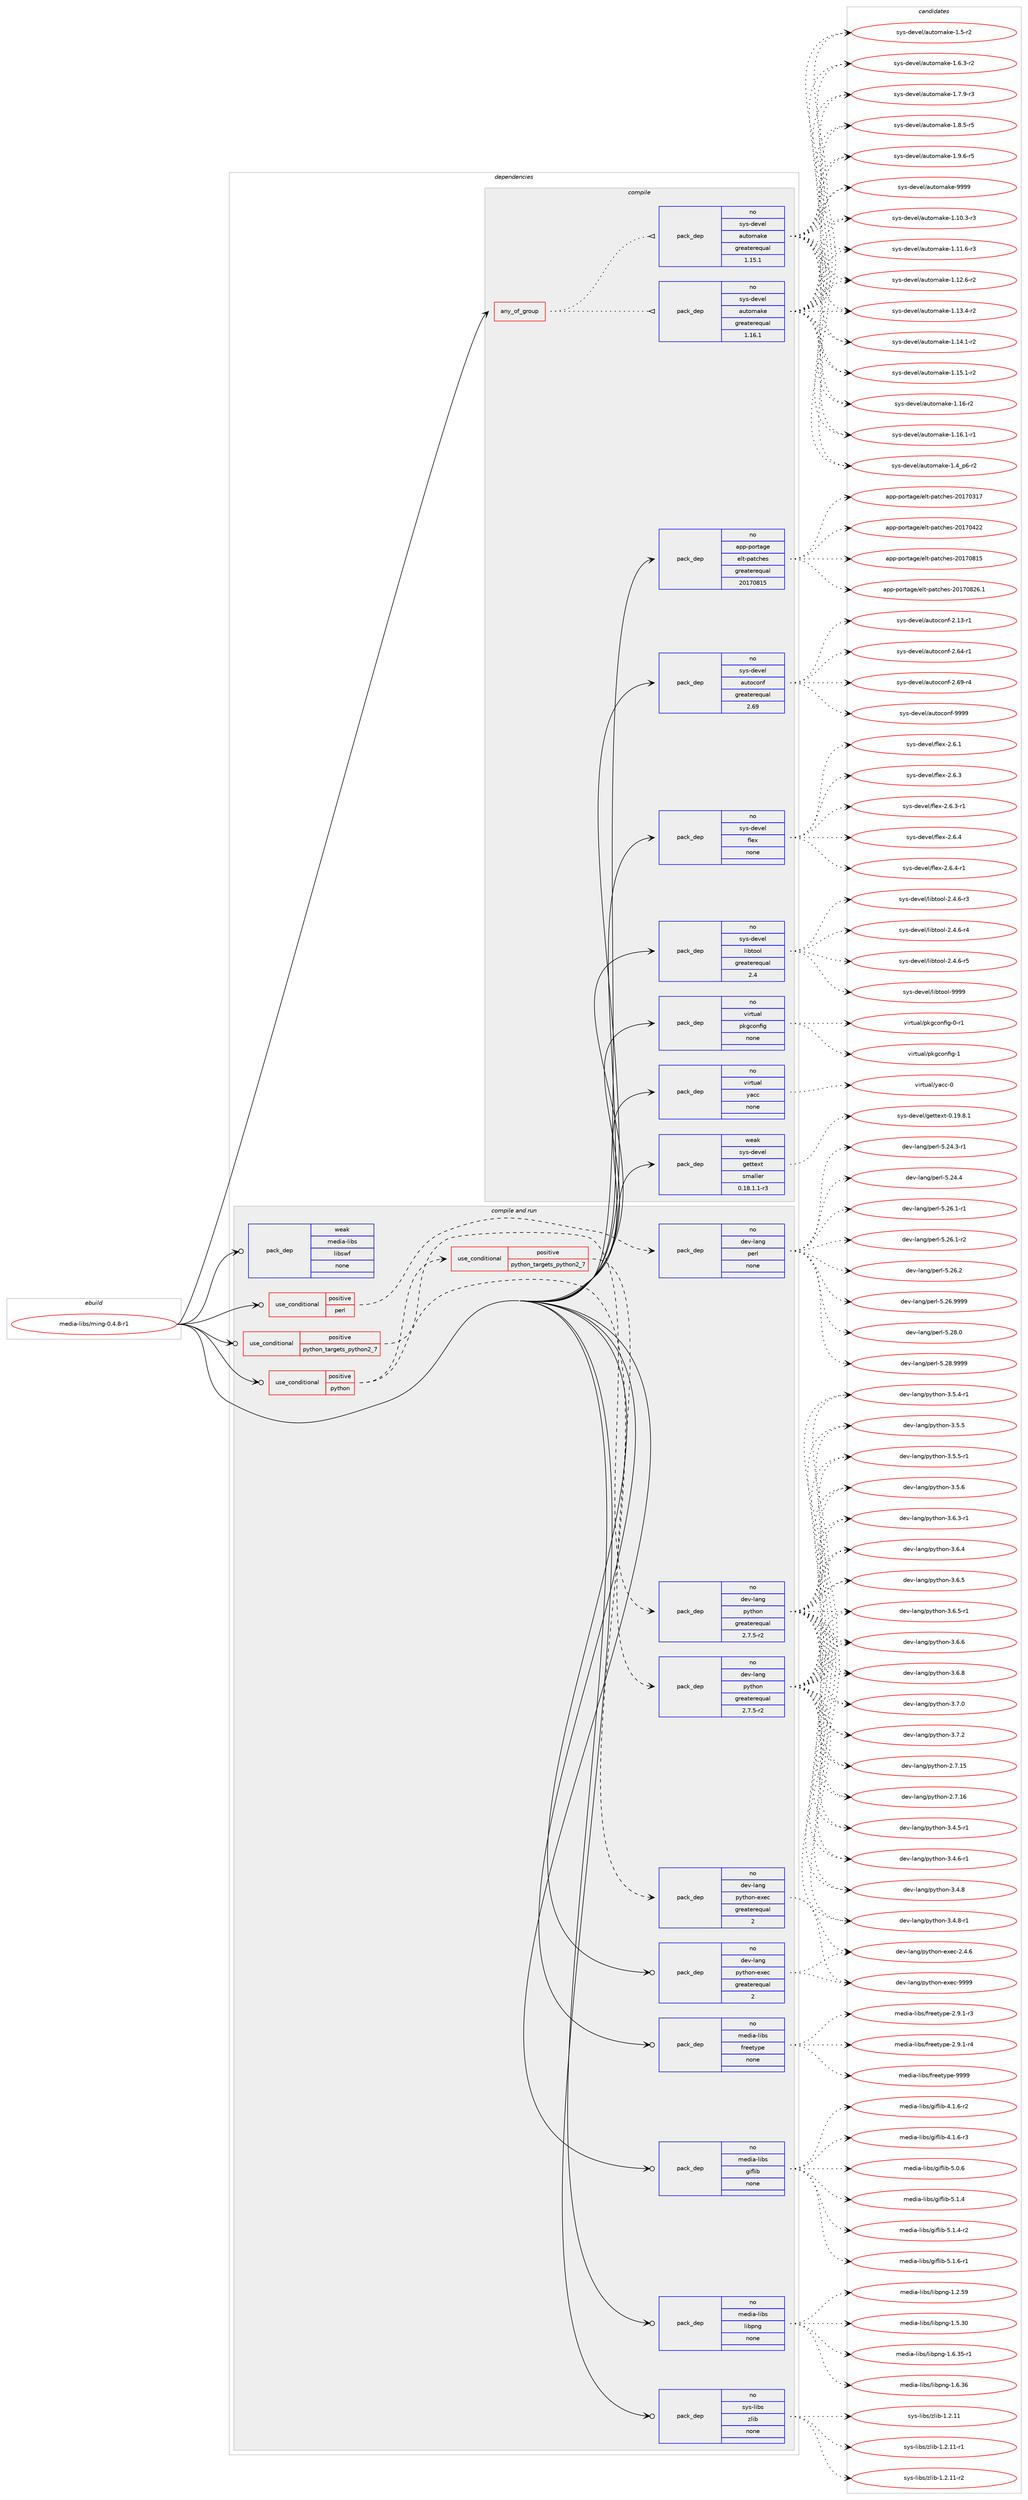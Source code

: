 digraph prolog {

# *************
# Graph options
# *************

newrank=true;
concentrate=true;
compound=true;
graph [rankdir=LR,fontname=Helvetica,fontsize=10,ranksep=1.5];#, ranksep=2.5, nodesep=0.2];
edge  [arrowhead=vee];
node  [fontname=Helvetica,fontsize=10];

# **********
# The ebuild
# **********

subgraph cluster_leftcol {
color=gray;
rank=same;
label=<<i>ebuild</i>>;
id [label="media-libs/ming-0.4.8-r1", color=red, width=4, href="../media-libs/ming-0.4.8-r1.svg"];
}

# ****************
# The dependencies
# ****************

subgraph cluster_midcol {
color=gray;
label=<<i>dependencies</i>>;
subgraph cluster_compile {
fillcolor="#eeeeee";
style=filled;
label=<<i>compile</i>>;
subgraph any25289 {
dependency1616488 [label=<<TABLE BORDER="0" CELLBORDER="1" CELLSPACING="0" CELLPADDING="4"><TR><TD CELLPADDING="10">any_of_group</TD></TR></TABLE>>, shape=none, color=red];subgraph pack1155026 {
dependency1616489 [label=<<TABLE BORDER="0" CELLBORDER="1" CELLSPACING="0" CELLPADDING="4" WIDTH="220"><TR><TD ROWSPAN="6" CELLPADDING="30">pack_dep</TD></TR><TR><TD WIDTH="110">no</TD></TR><TR><TD>sys-devel</TD></TR><TR><TD>automake</TD></TR><TR><TD>greaterequal</TD></TR><TR><TD>1.16.1</TD></TR></TABLE>>, shape=none, color=blue];
}
dependency1616488:e -> dependency1616489:w [weight=20,style="dotted",arrowhead="oinv"];
subgraph pack1155027 {
dependency1616490 [label=<<TABLE BORDER="0" CELLBORDER="1" CELLSPACING="0" CELLPADDING="4" WIDTH="220"><TR><TD ROWSPAN="6" CELLPADDING="30">pack_dep</TD></TR><TR><TD WIDTH="110">no</TD></TR><TR><TD>sys-devel</TD></TR><TR><TD>automake</TD></TR><TR><TD>greaterequal</TD></TR><TR><TD>1.15.1</TD></TR></TABLE>>, shape=none, color=blue];
}
dependency1616488:e -> dependency1616490:w [weight=20,style="dotted",arrowhead="oinv"];
}
id:e -> dependency1616488:w [weight=20,style="solid",arrowhead="vee"];
subgraph pack1155028 {
dependency1616491 [label=<<TABLE BORDER="0" CELLBORDER="1" CELLSPACING="0" CELLPADDING="4" WIDTH="220"><TR><TD ROWSPAN="6" CELLPADDING="30">pack_dep</TD></TR><TR><TD WIDTH="110">no</TD></TR><TR><TD>app-portage</TD></TR><TR><TD>elt-patches</TD></TR><TR><TD>greaterequal</TD></TR><TR><TD>20170815</TD></TR></TABLE>>, shape=none, color=blue];
}
id:e -> dependency1616491:w [weight=20,style="solid",arrowhead="vee"];
subgraph pack1155029 {
dependency1616492 [label=<<TABLE BORDER="0" CELLBORDER="1" CELLSPACING="0" CELLPADDING="4" WIDTH="220"><TR><TD ROWSPAN="6" CELLPADDING="30">pack_dep</TD></TR><TR><TD WIDTH="110">no</TD></TR><TR><TD>sys-devel</TD></TR><TR><TD>autoconf</TD></TR><TR><TD>greaterequal</TD></TR><TR><TD>2.69</TD></TR></TABLE>>, shape=none, color=blue];
}
id:e -> dependency1616492:w [weight=20,style="solid",arrowhead="vee"];
subgraph pack1155030 {
dependency1616493 [label=<<TABLE BORDER="0" CELLBORDER="1" CELLSPACING="0" CELLPADDING="4" WIDTH="220"><TR><TD ROWSPAN="6" CELLPADDING="30">pack_dep</TD></TR><TR><TD WIDTH="110">no</TD></TR><TR><TD>sys-devel</TD></TR><TR><TD>flex</TD></TR><TR><TD>none</TD></TR><TR><TD></TD></TR></TABLE>>, shape=none, color=blue];
}
id:e -> dependency1616493:w [weight=20,style="solid",arrowhead="vee"];
subgraph pack1155031 {
dependency1616494 [label=<<TABLE BORDER="0" CELLBORDER="1" CELLSPACING="0" CELLPADDING="4" WIDTH="220"><TR><TD ROWSPAN="6" CELLPADDING="30">pack_dep</TD></TR><TR><TD WIDTH="110">no</TD></TR><TR><TD>sys-devel</TD></TR><TR><TD>libtool</TD></TR><TR><TD>greaterequal</TD></TR><TR><TD>2.4</TD></TR></TABLE>>, shape=none, color=blue];
}
id:e -> dependency1616494:w [weight=20,style="solid",arrowhead="vee"];
subgraph pack1155032 {
dependency1616495 [label=<<TABLE BORDER="0" CELLBORDER="1" CELLSPACING="0" CELLPADDING="4" WIDTH="220"><TR><TD ROWSPAN="6" CELLPADDING="30">pack_dep</TD></TR><TR><TD WIDTH="110">no</TD></TR><TR><TD>virtual</TD></TR><TR><TD>pkgconfig</TD></TR><TR><TD>none</TD></TR><TR><TD></TD></TR></TABLE>>, shape=none, color=blue];
}
id:e -> dependency1616495:w [weight=20,style="solid",arrowhead="vee"];
subgraph pack1155033 {
dependency1616496 [label=<<TABLE BORDER="0" CELLBORDER="1" CELLSPACING="0" CELLPADDING="4" WIDTH="220"><TR><TD ROWSPAN="6" CELLPADDING="30">pack_dep</TD></TR><TR><TD WIDTH="110">no</TD></TR><TR><TD>virtual</TD></TR><TR><TD>yacc</TD></TR><TR><TD>none</TD></TR><TR><TD></TD></TR></TABLE>>, shape=none, color=blue];
}
id:e -> dependency1616496:w [weight=20,style="solid",arrowhead="vee"];
subgraph pack1155034 {
dependency1616497 [label=<<TABLE BORDER="0" CELLBORDER="1" CELLSPACING="0" CELLPADDING="4" WIDTH="220"><TR><TD ROWSPAN="6" CELLPADDING="30">pack_dep</TD></TR><TR><TD WIDTH="110">weak</TD></TR><TR><TD>sys-devel</TD></TR><TR><TD>gettext</TD></TR><TR><TD>smaller</TD></TR><TR><TD>0.18.1.1-r3</TD></TR></TABLE>>, shape=none, color=blue];
}
id:e -> dependency1616497:w [weight=20,style="solid",arrowhead="vee"];
}
subgraph cluster_compileandrun {
fillcolor="#eeeeee";
style=filled;
label=<<i>compile and run</i>>;
subgraph cond435425 {
dependency1616498 [label=<<TABLE BORDER="0" CELLBORDER="1" CELLSPACING="0" CELLPADDING="4"><TR><TD ROWSPAN="3" CELLPADDING="10">use_conditional</TD></TR><TR><TD>positive</TD></TR><TR><TD>perl</TD></TR></TABLE>>, shape=none, color=red];
subgraph pack1155035 {
dependency1616499 [label=<<TABLE BORDER="0" CELLBORDER="1" CELLSPACING="0" CELLPADDING="4" WIDTH="220"><TR><TD ROWSPAN="6" CELLPADDING="30">pack_dep</TD></TR><TR><TD WIDTH="110">no</TD></TR><TR><TD>dev-lang</TD></TR><TR><TD>perl</TD></TR><TR><TD>none</TD></TR><TR><TD></TD></TR></TABLE>>, shape=none, color=blue];
}
dependency1616498:e -> dependency1616499:w [weight=20,style="dashed",arrowhead="vee"];
}
id:e -> dependency1616498:w [weight=20,style="solid",arrowhead="odotvee"];
subgraph cond435426 {
dependency1616500 [label=<<TABLE BORDER="0" CELLBORDER="1" CELLSPACING="0" CELLPADDING="4"><TR><TD ROWSPAN="3" CELLPADDING="10">use_conditional</TD></TR><TR><TD>positive</TD></TR><TR><TD>python</TD></TR></TABLE>>, shape=none, color=red];
subgraph cond435427 {
dependency1616501 [label=<<TABLE BORDER="0" CELLBORDER="1" CELLSPACING="0" CELLPADDING="4"><TR><TD ROWSPAN="3" CELLPADDING="10">use_conditional</TD></TR><TR><TD>positive</TD></TR><TR><TD>python_targets_python2_7</TD></TR></TABLE>>, shape=none, color=red];
subgraph pack1155036 {
dependency1616502 [label=<<TABLE BORDER="0" CELLBORDER="1" CELLSPACING="0" CELLPADDING="4" WIDTH="220"><TR><TD ROWSPAN="6" CELLPADDING="30">pack_dep</TD></TR><TR><TD WIDTH="110">no</TD></TR><TR><TD>dev-lang</TD></TR><TR><TD>python</TD></TR><TR><TD>greaterequal</TD></TR><TR><TD>2.7.5-r2</TD></TR></TABLE>>, shape=none, color=blue];
}
dependency1616501:e -> dependency1616502:w [weight=20,style="dashed",arrowhead="vee"];
}
dependency1616500:e -> dependency1616501:w [weight=20,style="dashed",arrowhead="vee"];
subgraph pack1155037 {
dependency1616503 [label=<<TABLE BORDER="0" CELLBORDER="1" CELLSPACING="0" CELLPADDING="4" WIDTH="220"><TR><TD ROWSPAN="6" CELLPADDING="30">pack_dep</TD></TR><TR><TD WIDTH="110">no</TD></TR><TR><TD>dev-lang</TD></TR><TR><TD>python-exec</TD></TR><TR><TD>greaterequal</TD></TR><TR><TD>2</TD></TR></TABLE>>, shape=none, color=blue];
}
dependency1616500:e -> dependency1616503:w [weight=20,style="dashed",arrowhead="vee"];
}
id:e -> dependency1616500:w [weight=20,style="solid",arrowhead="odotvee"];
subgraph cond435428 {
dependency1616504 [label=<<TABLE BORDER="0" CELLBORDER="1" CELLSPACING="0" CELLPADDING="4"><TR><TD ROWSPAN="3" CELLPADDING="10">use_conditional</TD></TR><TR><TD>positive</TD></TR><TR><TD>python_targets_python2_7</TD></TR></TABLE>>, shape=none, color=red];
subgraph pack1155038 {
dependency1616505 [label=<<TABLE BORDER="0" CELLBORDER="1" CELLSPACING="0" CELLPADDING="4" WIDTH="220"><TR><TD ROWSPAN="6" CELLPADDING="30">pack_dep</TD></TR><TR><TD WIDTH="110">no</TD></TR><TR><TD>dev-lang</TD></TR><TR><TD>python</TD></TR><TR><TD>greaterequal</TD></TR><TR><TD>2.7.5-r2</TD></TR></TABLE>>, shape=none, color=blue];
}
dependency1616504:e -> dependency1616505:w [weight=20,style="dashed",arrowhead="vee"];
}
id:e -> dependency1616504:w [weight=20,style="solid",arrowhead="odotvee"];
subgraph pack1155039 {
dependency1616506 [label=<<TABLE BORDER="0" CELLBORDER="1" CELLSPACING="0" CELLPADDING="4" WIDTH="220"><TR><TD ROWSPAN="6" CELLPADDING="30">pack_dep</TD></TR><TR><TD WIDTH="110">no</TD></TR><TR><TD>dev-lang</TD></TR><TR><TD>python-exec</TD></TR><TR><TD>greaterequal</TD></TR><TR><TD>2</TD></TR></TABLE>>, shape=none, color=blue];
}
id:e -> dependency1616506:w [weight=20,style="solid",arrowhead="odotvee"];
subgraph pack1155040 {
dependency1616507 [label=<<TABLE BORDER="0" CELLBORDER="1" CELLSPACING="0" CELLPADDING="4" WIDTH="220"><TR><TD ROWSPAN="6" CELLPADDING="30">pack_dep</TD></TR><TR><TD WIDTH="110">no</TD></TR><TR><TD>media-libs</TD></TR><TR><TD>freetype</TD></TR><TR><TD>none</TD></TR><TR><TD></TD></TR></TABLE>>, shape=none, color=blue];
}
id:e -> dependency1616507:w [weight=20,style="solid",arrowhead="odotvee"];
subgraph pack1155041 {
dependency1616508 [label=<<TABLE BORDER="0" CELLBORDER="1" CELLSPACING="0" CELLPADDING="4" WIDTH="220"><TR><TD ROWSPAN="6" CELLPADDING="30">pack_dep</TD></TR><TR><TD WIDTH="110">no</TD></TR><TR><TD>media-libs</TD></TR><TR><TD>giflib</TD></TR><TR><TD>none</TD></TR><TR><TD></TD></TR></TABLE>>, shape=none, color=blue];
}
id:e -> dependency1616508:w [weight=20,style="solid",arrowhead="odotvee"];
subgraph pack1155042 {
dependency1616509 [label=<<TABLE BORDER="0" CELLBORDER="1" CELLSPACING="0" CELLPADDING="4" WIDTH="220"><TR><TD ROWSPAN="6" CELLPADDING="30">pack_dep</TD></TR><TR><TD WIDTH="110">no</TD></TR><TR><TD>media-libs</TD></TR><TR><TD>libpng</TD></TR><TR><TD>none</TD></TR><TR><TD></TD></TR></TABLE>>, shape=none, color=blue];
}
id:e -> dependency1616509:w [weight=20,style="solid",arrowhead="odotvee"];
subgraph pack1155043 {
dependency1616510 [label=<<TABLE BORDER="0" CELLBORDER="1" CELLSPACING="0" CELLPADDING="4" WIDTH="220"><TR><TD ROWSPAN="6" CELLPADDING="30">pack_dep</TD></TR><TR><TD WIDTH="110">no</TD></TR><TR><TD>sys-libs</TD></TR><TR><TD>zlib</TD></TR><TR><TD>none</TD></TR><TR><TD></TD></TR></TABLE>>, shape=none, color=blue];
}
id:e -> dependency1616510:w [weight=20,style="solid",arrowhead="odotvee"];
subgraph pack1155044 {
dependency1616511 [label=<<TABLE BORDER="0" CELLBORDER="1" CELLSPACING="0" CELLPADDING="4" WIDTH="220"><TR><TD ROWSPAN="6" CELLPADDING="30">pack_dep</TD></TR><TR><TD WIDTH="110">weak</TD></TR><TR><TD>media-libs</TD></TR><TR><TD>libswf</TD></TR><TR><TD>none</TD></TR><TR><TD></TD></TR></TABLE>>, shape=none, color=blue];
}
id:e -> dependency1616511:w [weight=20,style="solid",arrowhead="odotvee"];
}
subgraph cluster_run {
fillcolor="#eeeeee";
style=filled;
label=<<i>run</i>>;
}
}

# **************
# The candidates
# **************

subgraph cluster_choices {
rank=same;
color=gray;
label=<<i>candidates</i>>;

subgraph choice1155026 {
color=black;
nodesep=1;
choice11512111545100101118101108479711711611110997107101454946494846514511451 [label="sys-devel/automake-1.10.3-r3", color=red, width=4,href="../sys-devel/automake-1.10.3-r3.svg"];
choice11512111545100101118101108479711711611110997107101454946494946544511451 [label="sys-devel/automake-1.11.6-r3", color=red, width=4,href="../sys-devel/automake-1.11.6-r3.svg"];
choice11512111545100101118101108479711711611110997107101454946495046544511450 [label="sys-devel/automake-1.12.6-r2", color=red, width=4,href="../sys-devel/automake-1.12.6-r2.svg"];
choice11512111545100101118101108479711711611110997107101454946495146524511450 [label="sys-devel/automake-1.13.4-r2", color=red, width=4,href="../sys-devel/automake-1.13.4-r2.svg"];
choice11512111545100101118101108479711711611110997107101454946495246494511450 [label="sys-devel/automake-1.14.1-r2", color=red, width=4,href="../sys-devel/automake-1.14.1-r2.svg"];
choice11512111545100101118101108479711711611110997107101454946495346494511450 [label="sys-devel/automake-1.15.1-r2", color=red, width=4,href="../sys-devel/automake-1.15.1-r2.svg"];
choice1151211154510010111810110847971171161111099710710145494649544511450 [label="sys-devel/automake-1.16-r2", color=red, width=4,href="../sys-devel/automake-1.16-r2.svg"];
choice11512111545100101118101108479711711611110997107101454946495446494511449 [label="sys-devel/automake-1.16.1-r1", color=red, width=4,href="../sys-devel/automake-1.16.1-r1.svg"];
choice115121115451001011181011084797117116111109971071014549465295112544511450 [label="sys-devel/automake-1.4_p6-r2", color=red, width=4,href="../sys-devel/automake-1.4_p6-r2.svg"];
choice11512111545100101118101108479711711611110997107101454946534511450 [label="sys-devel/automake-1.5-r2", color=red, width=4,href="../sys-devel/automake-1.5-r2.svg"];
choice115121115451001011181011084797117116111109971071014549465446514511450 [label="sys-devel/automake-1.6.3-r2", color=red, width=4,href="../sys-devel/automake-1.6.3-r2.svg"];
choice115121115451001011181011084797117116111109971071014549465546574511451 [label="sys-devel/automake-1.7.9-r3", color=red, width=4,href="../sys-devel/automake-1.7.9-r3.svg"];
choice115121115451001011181011084797117116111109971071014549465646534511453 [label="sys-devel/automake-1.8.5-r5", color=red, width=4,href="../sys-devel/automake-1.8.5-r5.svg"];
choice115121115451001011181011084797117116111109971071014549465746544511453 [label="sys-devel/automake-1.9.6-r5", color=red, width=4,href="../sys-devel/automake-1.9.6-r5.svg"];
choice115121115451001011181011084797117116111109971071014557575757 [label="sys-devel/automake-9999", color=red, width=4,href="../sys-devel/automake-9999.svg"];
dependency1616489:e -> choice11512111545100101118101108479711711611110997107101454946494846514511451:w [style=dotted,weight="100"];
dependency1616489:e -> choice11512111545100101118101108479711711611110997107101454946494946544511451:w [style=dotted,weight="100"];
dependency1616489:e -> choice11512111545100101118101108479711711611110997107101454946495046544511450:w [style=dotted,weight="100"];
dependency1616489:e -> choice11512111545100101118101108479711711611110997107101454946495146524511450:w [style=dotted,weight="100"];
dependency1616489:e -> choice11512111545100101118101108479711711611110997107101454946495246494511450:w [style=dotted,weight="100"];
dependency1616489:e -> choice11512111545100101118101108479711711611110997107101454946495346494511450:w [style=dotted,weight="100"];
dependency1616489:e -> choice1151211154510010111810110847971171161111099710710145494649544511450:w [style=dotted,weight="100"];
dependency1616489:e -> choice11512111545100101118101108479711711611110997107101454946495446494511449:w [style=dotted,weight="100"];
dependency1616489:e -> choice115121115451001011181011084797117116111109971071014549465295112544511450:w [style=dotted,weight="100"];
dependency1616489:e -> choice11512111545100101118101108479711711611110997107101454946534511450:w [style=dotted,weight="100"];
dependency1616489:e -> choice115121115451001011181011084797117116111109971071014549465446514511450:w [style=dotted,weight="100"];
dependency1616489:e -> choice115121115451001011181011084797117116111109971071014549465546574511451:w [style=dotted,weight="100"];
dependency1616489:e -> choice115121115451001011181011084797117116111109971071014549465646534511453:w [style=dotted,weight="100"];
dependency1616489:e -> choice115121115451001011181011084797117116111109971071014549465746544511453:w [style=dotted,weight="100"];
dependency1616489:e -> choice115121115451001011181011084797117116111109971071014557575757:w [style=dotted,weight="100"];
}
subgraph choice1155027 {
color=black;
nodesep=1;
choice11512111545100101118101108479711711611110997107101454946494846514511451 [label="sys-devel/automake-1.10.3-r3", color=red, width=4,href="../sys-devel/automake-1.10.3-r3.svg"];
choice11512111545100101118101108479711711611110997107101454946494946544511451 [label="sys-devel/automake-1.11.6-r3", color=red, width=4,href="../sys-devel/automake-1.11.6-r3.svg"];
choice11512111545100101118101108479711711611110997107101454946495046544511450 [label="sys-devel/automake-1.12.6-r2", color=red, width=4,href="../sys-devel/automake-1.12.6-r2.svg"];
choice11512111545100101118101108479711711611110997107101454946495146524511450 [label="sys-devel/automake-1.13.4-r2", color=red, width=4,href="../sys-devel/automake-1.13.4-r2.svg"];
choice11512111545100101118101108479711711611110997107101454946495246494511450 [label="sys-devel/automake-1.14.1-r2", color=red, width=4,href="../sys-devel/automake-1.14.1-r2.svg"];
choice11512111545100101118101108479711711611110997107101454946495346494511450 [label="sys-devel/automake-1.15.1-r2", color=red, width=4,href="../sys-devel/automake-1.15.1-r2.svg"];
choice1151211154510010111810110847971171161111099710710145494649544511450 [label="sys-devel/automake-1.16-r2", color=red, width=4,href="../sys-devel/automake-1.16-r2.svg"];
choice11512111545100101118101108479711711611110997107101454946495446494511449 [label="sys-devel/automake-1.16.1-r1", color=red, width=4,href="../sys-devel/automake-1.16.1-r1.svg"];
choice115121115451001011181011084797117116111109971071014549465295112544511450 [label="sys-devel/automake-1.4_p6-r2", color=red, width=4,href="../sys-devel/automake-1.4_p6-r2.svg"];
choice11512111545100101118101108479711711611110997107101454946534511450 [label="sys-devel/automake-1.5-r2", color=red, width=4,href="../sys-devel/automake-1.5-r2.svg"];
choice115121115451001011181011084797117116111109971071014549465446514511450 [label="sys-devel/automake-1.6.3-r2", color=red, width=4,href="../sys-devel/automake-1.6.3-r2.svg"];
choice115121115451001011181011084797117116111109971071014549465546574511451 [label="sys-devel/automake-1.7.9-r3", color=red, width=4,href="../sys-devel/automake-1.7.9-r3.svg"];
choice115121115451001011181011084797117116111109971071014549465646534511453 [label="sys-devel/automake-1.8.5-r5", color=red, width=4,href="../sys-devel/automake-1.8.5-r5.svg"];
choice115121115451001011181011084797117116111109971071014549465746544511453 [label="sys-devel/automake-1.9.6-r5", color=red, width=4,href="../sys-devel/automake-1.9.6-r5.svg"];
choice115121115451001011181011084797117116111109971071014557575757 [label="sys-devel/automake-9999", color=red, width=4,href="../sys-devel/automake-9999.svg"];
dependency1616490:e -> choice11512111545100101118101108479711711611110997107101454946494846514511451:w [style=dotted,weight="100"];
dependency1616490:e -> choice11512111545100101118101108479711711611110997107101454946494946544511451:w [style=dotted,weight="100"];
dependency1616490:e -> choice11512111545100101118101108479711711611110997107101454946495046544511450:w [style=dotted,weight="100"];
dependency1616490:e -> choice11512111545100101118101108479711711611110997107101454946495146524511450:w [style=dotted,weight="100"];
dependency1616490:e -> choice11512111545100101118101108479711711611110997107101454946495246494511450:w [style=dotted,weight="100"];
dependency1616490:e -> choice11512111545100101118101108479711711611110997107101454946495346494511450:w [style=dotted,weight="100"];
dependency1616490:e -> choice1151211154510010111810110847971171161111099710710145494649544511450:w [style=dotted,weight="100"];
dependency1616490:e -> choice11512111545100101118101108479711711611110997107101454946495446494511449:w [style=dotted,weight="100"];
dependency1616490:e -> choice115121115451001011181011084797117116111109971071014549465295112544511450:w [style=dotted,weight="100"];
dependency1616490:e -> choice11512111545100101118101108479711711611110997107101454946534511450:w [style=dotted,weight="100"];
dependency1616490:e -> choice115121115451001011181011084797117116111109971071014549465446514511450:w [style=dotted,weight="100"];
dependency1616490:e -> choice115121115451001011181011084797117116111109971071014549465546574511451:w [style=dotted,weight="100"];
dependency1616490:e -> choice115121115451001011181011084797117116111109971071014549465646534511453:w [style=dotted,weight="100"];
dependency1616490:e -> choice115121115451001011181011084797117116111109971071014549465746544511453:w [style=dotted,weight="100"];
dependency1616490:e -> choice115121115451001011181011084797117116111109971071014557575757:w [style=dotted,weight="100"];
}
subgraph choice1155028 {
color=black;
nodesep=1;
choice97112112451121111141169710310147101108116451129711699104101115455048495548514955 [label="app-portage/elt-patches-20170317", color=red, width=4,href="../app-portage/elt-patches-20170317.svg"];
choice97112112451121111141169710310147101108116451129711699104101115455048495548525050 [label="app-portage/elt-patches-20170422", color=red, width=4,href="../app-portage/elt-patches-20170422.svg"];
choice97112112451121111141169710310147101108116451129711699104101115455048495548564953 [label="app-portage/elt-patches-20170815", color=red, width=4,href="../app-portage/elt-patches-20170815.svg"];
choice971121124511211111411697103101471011081164511297116991041011154550484955485650544649 [label="app-portage/elt-patches-20170826.1", color=red, width=4,href="../app-portage/elt-patches-20170826.1.svg"];
dependency1616491:e -> choice97112112451121111141169710310147101108116451129711699104101115455048495548514955:w [style=dotted,weight="100"];
dependency1616491:e -> choice97112112451121111141169710310147101108116451129711699104101115455048495548525050:w [style=dotted,weight="100"];
dependency1616491:e -> choice97112112451121111141169710310147101108116451129711699104101115455048495548564953:w [style=dotted,weight="100"];
dependency1616491:e -> choice971121124511211111411697103101471011081164511297116991041011154550484955485650544649:w [style=dotted,weight="100"];
}
subgraph choice1155029 {
color=black;
nodesep=1;
choice1151211154510010111810110847971171161119911111010245504649514511449 [label="sys-devel/autoconf-2.13-r1", color=red, width=4,href="../sys-devel/autoconf-2.13-r1.svg"];
choice1151211154510010111810110847971171161119911111010245504654524511449 [label="sys-devel/autoconf-2.64-r1", color=red, width=4,href="../sys-devel/autoconf-2.64-r1.svg"];
choice1151211154510010111810110847971171161119911111010245504654574511452 [label="sys-devel/autoconf-2.69-r4", color=red, width=4,href="../sys-devel/autoconf-2.69-r4.svg"];
choice115121115451001011181011084797117116111991111101024557575757 [label="sys-devel/autoconf-9999", color=red, width=4,href="../sys-devel/autoconf-9999.svg"];
dependency1616492:e -> choice1151211154510010111810110847971171161119911111010245504649514511449:w [style=dotted,weight="100"];
dependency1616492:e -> choice1151211154510010111810110847971171161119911111010245504654524511449:w [style=dotted,weight="100"];
dependency1616492:e -> choice1151211154510010111810110847971171161119911111010245504654574511452:w [style=dotted,weight="100"];
dependency1616492:e -> choice115121115451001011181011084797117116111991111101024557575757:w [style=dotted,weight="100"];
}
subgraph choice1155030 {
color=black;
nodesep=1;
choice1151211154510010111810110847102108101120455046544649 [label="sys-devel/flex-2.6.1", color=red, width=4,href="../sys-devel/flex-2.6.1.svg"];
choice1151211154510010111810110847102108101120455046544651 [label="sys-devel/flex-2.6.3", color=red, width=4,href="../sys-devel/flex-2.6.3.svg"];
choice11512111545100101118101108471021081011204550465446514511449 [label="sys-devel/flex-2.6.3-r1", color=red, width=4,href="../sys-devel/flex-2.6.3-r1.svg"];
choice1151211154510010111810110847102108101120455046544652 [label="sys-devel/flex-2.6.4", color=red, width=4,href="../sys-devel/flex-2.6.4.svg"];
choice11512111545100101118101108471021081011204550465446524511449 [label="sys-devel/flex-2.6.4-r1", color=red, width=4,href="../sys-devel/flex-2.6.4-r1.svg"];
dependency1616493:e -> choice1151211154510010111810110847102108101120455046544649:w [style=dotted,weight="100"];
dependency1616493:e -> choice1151211154510010111810110847102108101120455046544651:w [style=dotted,weight="100"];
dependency1616493:e -> choice11512111545100101118101108471021081011204550465446514511449:w [style=dotted,weight="100"];
dependency1616493:e -> choice1151211154510010111810110847102108101120455046544652:w [style=dotted,weight="100"];
dependency1616493:e -> choice11512111545100101118101108471021081011204550465446524511449:w [style=dotted,weight="100"];
}
subgraph choice1155031 {
color=black;
nodesep=1;
choice1151211154510010111810110847108105981161111111084550465246544511451 [label="sys-devel/libtool-2.4.6-r3", color=red, width=4,href="../sys-devel/libtool-2.4.6-r3.svg"];
choice1151211154510010111810110847108105981161111111084550465246544511452 [label="sys-devel/libtool-2.4.6-r4", color=red, width=4,href="../sys-devel/libtool-2.4.6-r4.svg"];
choice1151211154510010111810110847108105981161111111084550465246544511453 [label="sys-devel/libtool-2.4.6-r5", color=red, width=4,href="../sys-devel/libtool-2.4.6-r5.svg"];
choice1151211154510010111810110847108105981161111111084557575757 [label="sys-devel/libtool-9999", color=red, width=4,href="../sys-devel/libtool-9999.svg"];
dependency1616494:e -> choice1151211154510010111810110847108105981161111111084550465246544511451:w [style=dotted,weight="100"];
dependency1616494:e -> choice1151211154510010111810110847108105981161111111084550465246544511452:w [style=dotted,weight="100"];
dependency1616494:e -> choice1151211154510010111810110847108105981161111111084550465246544511453:w [style=dotted,weight="100"];
dependency1616494:e -> choice1151211154510010111810110847108105981161111111084557575757:w [style=dotted,weight="100"];
}
subgraph choice1155032 {
color=black;
nodesep=1;
choice11810511411611797108471121071039911111010210510345484511449 [label="virtual/pkgconfig-0-r1", color=red, width=4,href="../virtual/pkgconfig-0-r1.svg"];
choice1181051141161179710847112107103991111101021051034549 [label="virtual/pkgconfig-1", color=red, width=4,href="../virtual/pkgconfig-1.svg"];
dependency1616495:e -> choice11810511411611797108471121071039911111010210510345484511449:w [style=dotted,weight="100"];
dependency1616495:e -> choice1181051141161179710847112107103991111101021051034549:w [style=dotted,weight="100"];
}
subgraph choice1155033 {
color=black;
nodesep=1;
choice11810511411611797108471219799994548 [label="virtual/yacc-0", color=red, width=4,href="../virtual/yacc-0.svg"];
dependency1616496:e -> choice11810511411611797108471219799994548:w [style=dotted,weight="100"];
}
subgraph choice1155034 {
color=black;
nodesep=1;
choice1151211154510010111810110847103101116116101120116454846495746564649 [label="sys-devel/gettext-0.19.8.1", color=red, width=4,href="../sys-devel/gettext-0.19.8.1.svg"];
dependency1616497:e -> choice1151211154510010111810110847103101116116101120116454846495746564649:w [style=dotted,weight="100"];
}
subgraph choice1155035 {
color=black;
nodesep=1;
choice100101118451089711010347112101114108455346505246514511449 [label="dev-lang/perl-5.24.3-r1", color=red, width=4,href="../dev-lang/perl-5.24.3-r1.svg"];
choice10010111845108971101034711210111410845534650524652 [label="dev-lang/perl-5.24.4", color=red, width=4,href="../dev-lang/perl-5.24.4.svg"];
choice100101118451089711010347112101114108455346505446494511449 [label="dev-lang/perl-5.26.1-r1", color=red, width=4,href="../dev-lang/perl-5.26.1-r1.svg"];
choice100101118451089711010347112101114108455346505446494511450 [label="dev-lang/perl-5.26.1-r2", color=red, width=4,href="../dev-lang/perl-5.26.1-r2.svg"];
choice10010111845108971101034711210111410845534650544650 [label="dev-lang/perl-5.26.2", color=red, width=4,href="../dev-lang/perl-5.26.2.svg"];
choice10010111845108971101034711210111410845534650544657575757 [label="dev-lang/perl-5.26.9999", color=red, width=4,href="../dev-lang/perl-5.26.9999.svg"];
choice10010111845108971101034711210111410845534650564648 [label="dev-lang/perl-5.28.0", color=red, width=4,href="../dev-lang/perl-5.28.0.svg"];
choice10010111845108971101034711210111410845534650564657575757 [label="dev-lang/perl-5.28.9999", color=red, width=4,href="../dev-lang/perl-5.28.9999.svg"];
dependency1616499:e -> choice100101118451089711010347112101114108455346505246514511449:w [style=dotted,weight="100"];
dependency1616499:e -> choice10010111845108971101034711210111410845534650524652:w [style=dotted,weight="100"];
dependency1616499:e -> choice100101118451089711010347112101114108455346505446494511449:w [style=dotted,weight="100"];
dependency1616499:e -> choice100101118451089711010347112101114108455346505446494511450:w [style=dotted,weight="100"];
dependency1616499:e -> choice10010111845108971101034711210111410845534650544650:w [style=dotted,weight="100"];
dependency1616499:e -> choice10010111845108971101034711210111410845534650544657575757:w [style=dotted,weight="100"];
dependency1616499:e -> choice10010111845108971101034711210111410845534650564648:w [style=dotted,weight="100"];
dependency1616499:e -> choice10010111845108971101034711210111410845534650564657575757:w [style=dotted,weight="100"];
}
subgraph choice1155036 {
color=black;
nodesep=1;
choice10010111845108971101034711212111610411111045504655464953 [label="dev-lang/python-2.7.15", color=red, width=4,href="../dev-lang/python-2.7.15.svg"];
choice10010111845108971101034711212111610411111045504655464954 [label="dev-lang/python-2.7.16", color=red, width=4,href="../dev-lang/python-2.7.16.svg"];
choice1001011184510897110103471121211161041111104551465246534511449 [label="dev-lang/python-3.4.5-r1", color=red, width=4,href="../dev-lang/python-3.4.5-r1.svg"];
choice1001011184510897110103471121211161041111104551465246544511449 [label="dev-lang/python-3.4.6-r1", color=red, width=4,href="../dev-lang/python-3.4.6-r1.svg"];
choice100101118451089711010347112121116104111110455146524656 [label="dev-lang/python-3.4.8", color=red, width=4,href="../dev-lang/python-3.4.8.svg"];
choice1001011184510897110103471121211161041111104551465246564511449 [label="dev-lang/python-3.4.8-r1", color=red, width=4,href="../dev-lang/python-3.4.8-r1.svg"];
choice1001011184510897110103471121211161041111104551465346524511449 [label="dev-lang/python-3.5.4-r1", color=red, width=4,href="../dev-lang/python-3.5.4-r1.svg"];
choice100101118451089711010347112121116104111110455146534653 [label="dev-lang/python-3.5.5", color=red, width=4,href="../dev-lang/python-3.5.5.svg"];
choice1001011184510897110103471121211161041111104551465346534511449 [label="dev-lang/python-3.5.5-r1", color=red, width=4,href="../dev-lang/python-3.5.5-r1.svg"];
choice100101118451089711010347112121116104111110455146534654 [label="dev-lang/python-3.5.6", color=red, width=4,href="../dev-lang/python-3.5.6.svg"];
choice1001011184510897110103471121211161041111104551465446514511449 [label="dev-lang/python-3.6.3-r1", color=red, width=4,href="../dev-lang/python-3.6.3-r1.svg"];
choice100101118451089711010347112121116104111110455146544652 [label="dev-lang/python-3.6.4", color=red, width=4,href="../dev-lang/python-3.6.4.svg"];
choice100101118451089711010347112121116104111110455146544653 [label="dev-lang/python-3.6.5", color=red, width=4,href="../dev-lang/python-3.6.5.svg"];
choice1001011184510897110103471121211161041111104551465446534511449 [label="dev-lang/python-3.6.5-r1", color=red, width=4,href="../dev-lang/python-3.6.5-r1.svg"];
choice100101118451089711010347112121116104111110455146544654 [label="dev-lang/python-3.6.6", color=red, width=4,href="../dev-lang/python-3.6.6.svg"];
choice100101118451089711010347112121116104111110455146544656 [label="dev-lang/python-3.6.8", color=red, width=4,href="../dev-lang/python-3.6.8.svg"];
choice100101118451089711010347112121116104111110455146554648 [label="dev-lang/python-3.7.0", color=red, width=4,href="../dev-lang/python-3.7.0.svg"];
choice100101118451089711010347112121116104111110455146554650 [label="dev-lang/python-3.7.2", color=red, width=4,href="../dev-lang/python-3.7.2.svg"];
dependency1616502:e -> choice10010111845108971101034711212111610411111045504655464953:w [style=dotted,weight="100"];
dependency1616502:e -> choice10010111845108971101034711212111610411111045504655464954:w [style=dotted,weight="100"];
dependency1616502:e -> choice1001011184510897110103471121211161041111104551465246534511449:w [style=dotted,weight="100"];
dependency1616502:e -> choice1001011184510897110103471121211161041111104551465246544511449:w [style=dotted,weight="100"];
dependency1616502:e -> choice100101118451089711010347112121116104111110455146524656:w [style=dotted,weight="100"];
dependency1616502:e -> choice1001011184510897110103471121211161041111104551465246564511449:w [style=dotted,weight="100"];
dependency1616502:e -> choice1001011184510897110103471121211161041111104551465346524511449:w [style=dotted,weight="100"];
dependency1616502:e -> choice100101118451089711010347112121116104111110455146534653:w [style=dotted,weight="100"];
dependency1616502:e -> choice1001011184510897110103471121211161041111104551465346534511449:w [style=dotted,weight="100"];
dependency1616502:e -> choice100101118451089711010347112121116104111110455146534654:w [style=dotted,weight="100"];
dependency1616502:e -> choice1001011184510897110103471121211161041111104551465446514511449:w [style=dotted,weight="100"];
dependency1616502:e -> choice100101118451089711010347112121116104111110455146544652:w [style=dotted,weight="100"];
dependency1616502:e -> choice100101118451089711010347112121116104111110455146544653:w [style=dotted,weight="100"];
dependency1616502:e -> choice1001011184510897110103471121211161041111104551465446534511449:w [style=dotted,weight="100"];
dependency1616502:e -> choice100101118451089711010347112121116104111110455146544654:w [style=dotted,weight="100"];
dependency1616502:e -> choice100101118451089711010347112121116104111110455146544656:w [style=dotted,weight="100"];
dependency1616502:e -> choice100101118451089711010347112121116104111110455146554648:w [style=dotted,weight="100"];
dependency1616502:e -> choice100101118451089711010347112121116104111110455146554650:w [style=dotted,weight="100"];
}
subgraph choice1155037 {
color=black;
nodesep=1;
choice1001011184510897110103471121211161041111104510112010199455046524654 [label="dev-lang/python-exec-2.4.6", color=red, width=4,href="../dev-lang/python-exec-2.4.6.svg"];
choice10010111845108971101034711212111610411111045101120101994557575757 [label="dev-lang/python-exec-9999", color=red, width=4,href="../dev-lang/python-exec-9999.svg"];
dependency1616503:e -> choice1001011184510897110103471121211161041111104510112010199455046524654:w [style=dotted,weight="100"];
dependency1616503:e -> choice10010111845108971101034711212111610411111045101120101994557575757:w [style=dotted,weight="100"];
}
subgraph choice1155038 {
color=black;
nodesep=1;
choice10010111845108971101034711212111610411111045504655464953 [label="dev-lang/python-2.7.15", color=red, width=4,href="../dev-lang/python-2.7.15.svg"];
choice10010111845108971101034711212111610411111045504655464954 [label="dev-lang/python-2.7.16", color=red, width=4,href="../dev-lang/python-2.7.16.svg"];
choice1001011184510897110103471121211161041111104551465246534511449 [label="dev-lang/python-3.4.5-r1", color=red, width=4,href="../dev-lang/python-3.4.5-r1.svg"];
choice1001011184510897110103471121211161041111104551465246544511449 [label="dev-lang/python-3.4.6-r1", color=red, width=4,href="../dev-lang/python-3.4.6-r1.svg"];
choice100101118451089711010347112121116104111110455146524656 [label="dev-lang/python-3.4.8", color=red, width=4,href="../dev-lang/python-3.4.8.svg"];
choice1001011184510897110103471121211161041111104551465246564511449 [label="dev-lang/python-3.4.8-r1", color=red, width=4,href="../dev-lang/python-3.4.8-r1.svg"];
choice1001011184510897110103471121211161041111104551465346524511449 [label="dev-lang/python-3.5.4-r1", color=red, width=4,href="../dev-lang/python-3.5.4-r1.svg"];
choice100101118451089711010347112121116104111110455146534653 [label="dev-lang/python-3.5.5", color=red, width=4,href="../dev-lang/python-3.5.5.svg"];
choice1001011184510897110103471121211161041111104551465346534511449 [label="dev-lang/python-3.5.5-r1", color=red, width=4,href="../dev-lang/python-3.5.5-r1.svg"];
choice100101118451089711010347112121116104111110455146534654 [label="dev-lang/python-3.5.6", color=red, width=4,href="../dev-lang/python-3.5.6.svg"];
choice1001011184510897110103471121211161041111104551465446514511449 [label="dev-lang/python-3.6.3-r1", color=red, width=4,href="../dev-lang/python-3.6.3-r1.svg"];
choice100101118451089711010347112121116104111110455146544652 [label="dev-lang/python-3.6.4", color=red, width=4,href="../dev-lang/python-3.6.4.svg"];
choice100101118451089711010347112121116104111110455146544653 [label="dev-lang/python-3.6.5", color=red, width=4,href="../dev-lang/python-3.6.5.svg"];
choice1001011184510897110103471121211161041111104551465446534511449 [label="dev-lang/python-3.6.5-r1", color=red, width=4,href="../dev-lang/python-3.6.5-r1.svg"];
choice100101118451089711010347112121116104111110455146544654 [label="dev-lang/python-3.6.6", color=red, width=4,href="../dev-lang/python-3.6.6.svg"];
choice100101118451089711010347112121116104111110455146544656 [label="dev-lang/python-3.6.8", color=red, width=4,href="../dev-lang/python-3.6.8.svg"];
choice100101118451089711010347112121116104111110455146554648 [label="dev-lang/python-3.7.0", color=red, width=4,href="../dev-lang/python-3.7.0.svg"];
choice100101118451089711010347112121116104111110455146554650 [label="dev-lang/python-3.7.2", color=red, width=4,href="../dev-lang/python-3.7.2.svg"];
dependency1616505:e -> choice10010111845108971101034711212111610411111045504655464953:w [style=dotted,weight="100"];
dependency1616505:e -> choice10010111845108971101034711212111610411111045504655464954:w [style=dotted,weight="100"];
dependency1616505:e -> choice1001011184510897110103471121211161041111104551465246534511449:w [style=dotted,weight="100"];
dependency1616505:e -> choice1001011184510897110103471121211161041111104551465246544511449:w [style=dotted,weight="100"];
dependency1616505:e -> choice100101118451089711010347112121116104111110455146524656:w [style=dotted,weight="100"];
dependency1616505:e -> choice1001011184510897110103471121211161041111104551465246564511449:w [style=dotted,weight="100"];
dependency1616505:e -> choice1001011184510897110103471121211161041111104551465346524511449:w [style=dotted,weight="100"];
dependency1616505:e -> choice100101118451089711010347112121116104111110455146534653:w [style=dotted,weight="100"];
dependency1616505:e -> choice1001011184510897110103471121211161041111104551465346534511449:w [style=dotted,weight="100"];
dependency1616505:e -> choice100101118451089711010347112121116104111110455146534654:w [style=dotted,weight="100"];
dependency1616505:e -> choice1001011184510897110103471121211161041111104551465446514511449:w [style=dotted,weight="100"];
dependency1616505:e -> choice100101118451089711010347112121116104111110455146544652:w [style=dotted,weight="100"];
dependency1616505:e -> choice100101118451089711010347112121116104111110455146544653:w [style=dotted,weight="100"];
dependency1616505:e -> choice1001011184510897110103471121211161041111104551465446534511449:w [style=dotted,weight="100"];
dependency1616505:e -> choice100101118451089711010347112121116104111110455146544654:w [style=dotted,weight="100"];
dependency1616505:e -> choice100101118451089711010347112121116104111110455146544656:w [style=dotted,weight="100"];
dependency1616505:e -> choice100101118451089711010347112121116104111110455146554648:w [style=dotted,weight="100"];
dependency1616505:e -> choice100101118451089711010347112121116104111110455146554650:w [style=dotted,weight="100"];
}
subgraph choice1155039 {
color=black;
nodesep=1;
choice1001011184510897110103471121211161041111104510112010199455046524654 [label="dev-lang/python-exec-2.4.6", color=red, width=4,href="../dev-lang/python-exec-2.4.6.svg"];
choice10010111845108971101034711212111610411111045101120101994557575757 [label="dev-lang/python-exec-9999", color=red, width=4,href="../dev-lang/python-exec-9999.svg"];
dependency1616506:e -> choice1001011184510897110103471121211161041111104510112010199455046524654:w [style=dotted,weight="100"];
dependency1616506:e -> choice10010111845108971101034711212111610411111045101120101994557575757:w [style=dotted,weight="100"];
}
subgraph choice1155040 {
color=black;
nodesep=1;
choice109101100105974510810598115471021141011011161211121014550465746494511451 [label="media-libs/freetype-2.9.1-r3", color=red, width=4,href="../media-libs/freetype-2.9.1-r3.svg"];
choice109101100105974510810598115471021141011011161211121014550465746494511452 [label="media-libs/freetype-2.9.1-r4", color=red, width=4,href="../media-libs/freetype-2.9.1-r4.svg"];
choice109101100105974510810598115471021141011011161211121014557575757 [label="media-libs/freetype-9999", color=red, width=4,href="../media-libs/freetype-9999.svg"];
dependency1616507:e -> choice109101100105974510810598115471021141011011161211121014550465746494511451:w [style=dotted,weight="100"];
dependency1616507:e -> choice109101100105974510810598115471021141011011161211121014550465746494511452:w [style=dotted,weight="100"];
dependency1616507:e -> choice109101100105974510810598115471021141011011161211121014557575757:w [style=dotted,weight="100"];
}
subgraph choice1155041 {
color=black;
nodesep=1;
choice10910110010597451081059811547103105102108105984552464946544511450 [label="media-libs/giflib-4.1.6-r2", color=red, width=4,href="../media-libs/giflib-4.1.6-r2.svg"];
choice10910110010597451081059811547103105102108105984552464946544511451 [label="media-libs/giflib-4.1.6-r3", color=red, width=4,href="../media-libs/giflib-4.1.6-r3.svg"];
choice1091011001059745108105981154710310510210810598455346484654 [label="media-libs/giflib-5.0.6", color=red, width=4,href="../media-libs/giflib-5.0.6.svg"];
choice1091011001059745108105981154710310510210810598455346494652 [label="media-libs/giflib-5.1.4", color=red, width=4,href="../media-libs/giflib-5.1.4.svg"];
choice10910110010597451081059811547103105102108105984553464946524511450 [label="media-libs/giflib-5.1.4-r2", color=red, width=4,href="../media-libs/giflib-5.1.4-r2.svg"];
choice10910110010597451081059811547103105102108105984553464946544511449 [label="media-libs/giflib-5.1.6-r1", color=red, width=4,href="../media-libs/giflib-5.1.6-r1.svg"];
dependency1616508:e -> choice10910110010597451081059811547103105102108105984552464946544511450:w [style=dotted,weight="100"];
dependency1616508:e -> choice10910110010597451081059811547103105102108105984552464946544511451:w [style=dotted,weight="100"];
dependency1616508:e -> choice1091011001059745108105981154710310510210810598455346484654:w [style=dotted,weight="100"];
dependency1616508:e -> choice1091011001059745108105981154710310510210810598455346494652:w [style=dotted,weight="100"];
dependency1616508:e -> choice10910110010597451081059811547103105102108105984553464946524511450:w [style=dotted,weight="100"];
dependency1616508:e -> choice10910110010597451081059811547103105102108105984553464946544511449:w [style=dotted,weight="100"];
}
subgraph choice1155042 {
color=black;
nodesep=1;
choice109101100105974510810598115471081059811211010345494650465357 [label="media-libs/libpng-1.2.59", color=red, width=4,href="../media-libs/libpng-1.2.59.svg"];
choice109101100105974510810598115471081059811211010345494653465148 [label="media-libs/libpng-1.5.30", color=red, width=4,href="../media-libs/libpng-1.5.30.svg"];
choice1091011001059745108105981154710810598112110103454946544651534511449 [label="media-libs/libpng-1.6.35-r1", color=red, width=4,href="../media-libs/libpng-1.6.35-r1.svg"];
choice109101100105974510810598115471081059811211010345494654465154 [label="media-libs/libpng-1.6.36", color=red, width=4,href="../media-libs/libpng-1.6.36.svg"];
dependency1616509:e -> choice109101100105974510810598115471081059811211010345494650465357:w [style=dotted,weight="100"];
dependency1616509:e -> choice109101100105974510810598115471081059811211010345494653465148:w [style=dotted,weight="100"];
dependency1616509:e -> choice1091011001059745108105981154710810598112110103454946544651534511449:w [style=dotted,weight="100"];
dependency1616509:e -> choice109101100105974510810598115471081059811211010345494654465154:w [style=dotted,weight="100"];
}
subgraph choice1155043 {
color=black;
nodesep=1;
choice1151211154510810598115471221081059845494650464949 [label="sys-libs/zlib-1.2.11", color=red, width=4,href="../sys-libs/zlib-1.2.11.svg"];
choice11512111545108105981154712210810598454946504649494511449 [label="sys-libs/zlib-1.2.11-r1", color=red, width=4,href="../sys-libs/zlib-1.2.11-r1.svg"];
choice11512111545108105981154712210810598454946504649494511450 [label="sys-libs/zlib-1.2.11-r2", color=red, width=4,href="../sys-libs/zlib-1.2.11-r2.svg"];
dependency1616510:e -> choice1151211154510810598115471221081059845494650464949:w [style=dotted,weight="100"];
dependency1616510:e -> choice11512111545108105981154712210810598454946504649494511449:w [style=dotted,weight="100"];
dependency1616510:e -> choice11512111545108105981154712210810598454946504649494511450:w [style=dotted,weight="100"];
}
subgraph choice1155044 {
color=black;
nodesep=1;
}
}

}
